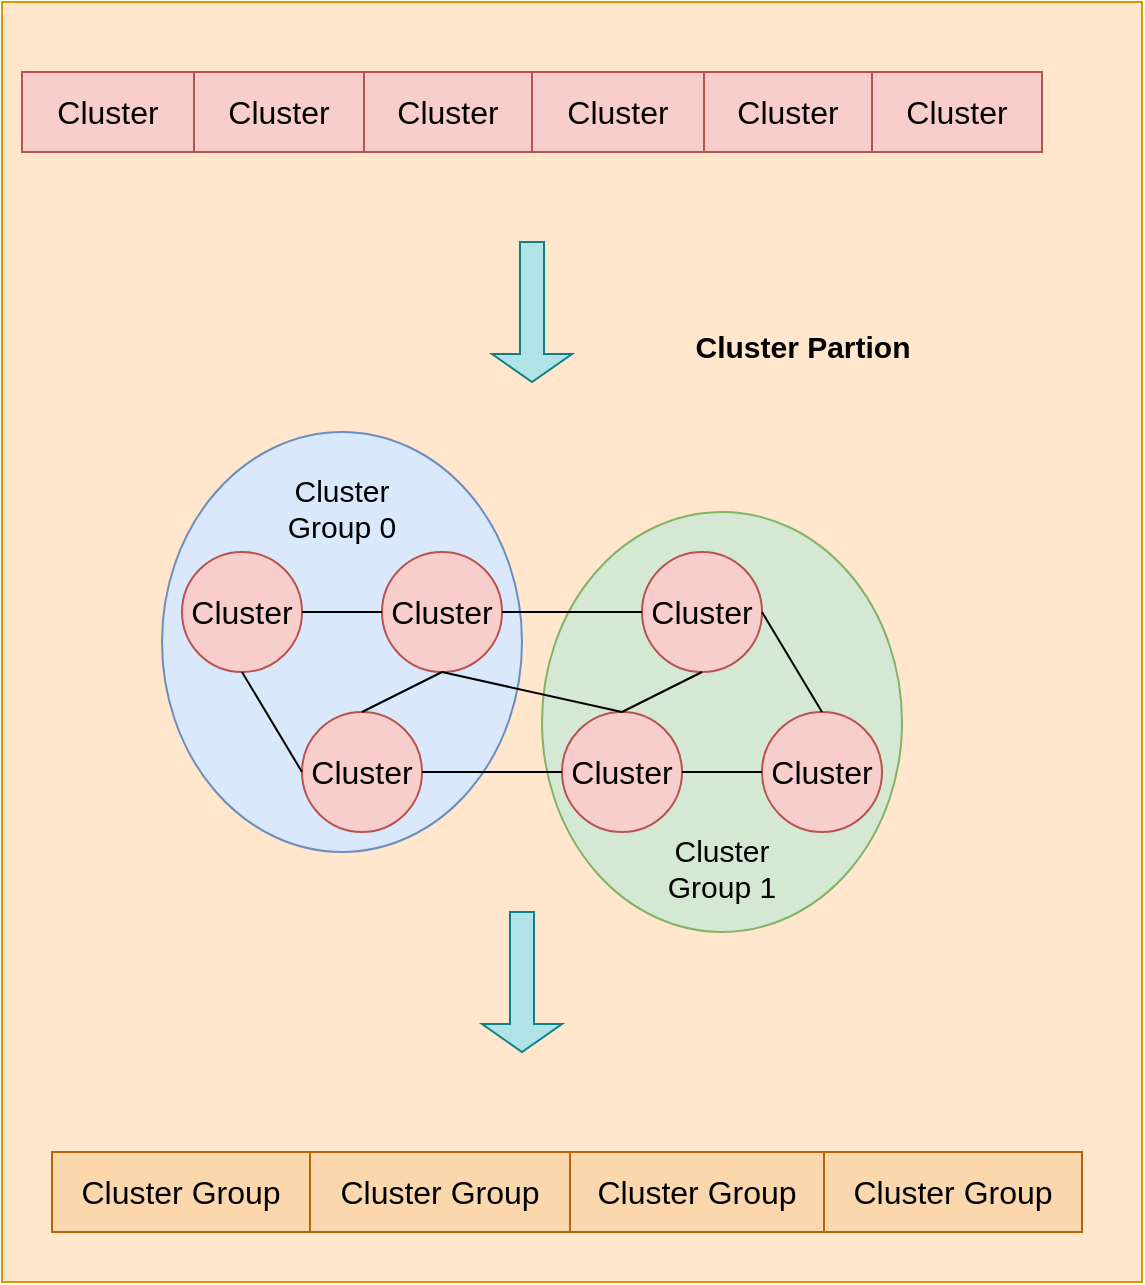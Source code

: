 <mxfile version="24.2.5" type="device">
  <diagram name="第 1 页" id="avbMNw8-js4K3P1x5fn3">
    <mxGraphModel dx="2074" dy="1205" grid="1" gridSize="10" guides="1" tooltips="1" connect="1" arrows="1" fold="1" page="1" pageScale="1" pageWidth="827" pageHeight="1169" math="0" shadow="0">
      <root>
        <mxCell id="0" />
        <mxCell id="1" parent="0" />
        <mxCell id="kZOT7CUKK4h2_xGk0QCZ-37" value="" style="rounded=0;whiteSpace=wrap;html=1;fillColor=#ffe6cc;strokeColor=#d79b00;" vertex="1" parent="1">
          <mxGeometry x="160" y="865" width="570" height="640" as="geometry" />
        </mxCell>
        <mxCell id="kZOT7CUKK4h2_xGk0QCZ-1" value="" style="shape=table;startSize=0;container=1;collapsible=0;childLayout=tableLayout;fontSize=16;fillColor=#f8cecc;strokeColor=#b85450;" vertex="1" parent="1">
          <mxGeometry x="170" y="900" width="510" height="40" as="geometry" />
        </mxCell>
        <mxCell id="kZOT7CUKK4h2_xGk0QCZ-2" value="" style="shape=tableRow;horizontal=0;startSize=0;swimlaneHead=0;swimlaneBody=0;strokeColor=inherit;top=0;left=0;bottom=0;right=0;collapsible=0;dropTarget=0;fillColor=none;points=[[0,0.5],[1,0.5]];portConstraint=eastwest;fontSize=16;" vertex="1" parent="kZOT7CUKK4h2_xGk0QCZ-1">
          <mxGeometry width="510" height="40" as="geometry" />
        </mxCell>
        <mxCell id="kZOT7CUKK4h2_xGk0QCZ-3" value="Cluster" style="shape=partialRectangle;html=1;whiteSpace=wrap;connectable=0;strokeColor=inherit;overflow=hidden;fillColor=none;top=0;left=0;bottom=0;right=0;pointerEvents=1;fontSize=16;" vertex="1" parent="kZOT7CUKK4h2_xGk0QCZ-2">
          <mxGeometry width="86" height="40" as="geometry">
            <mxRectangle width="86" height="40" as="alternateBounds" />
          </mxGeometry>
        </mxCell>
        <mxCell id="kZOT7CUKK4h2_xGk0QCZ-4" value="Cluster" style="shape=partialRectangle;html=1;whiteSpace=wrap;connectable=0;strokeColor=inherit;overflow=hidden;fillColor=none;top=0;left=0;bottom=0;right=0;pointerEvents=1;fontSize=16;" vertex="1" parent="kZOT7CUKK4h2_xGk0QCZ-2">
          <mxGeometry x="86" width="85" height="40" as="geometry">
            <mxRectangle width="85" height="40" as="alternateBounds" />
          </mxGeometry>
        </mxCell>
        <mxCell id="kZOT7CUKK4h2_xGk0QCZ-5" value="Cluster" style="shape=partialRectangle;html=1;whiteSpace=wrap;connectable=0;strokeColor=inherit;overflow=hidden;fillColor=none;top=0;left=0;bottom=0;right=0;pointerEvents=1;fontSize=16;" vertex="1" parent="kZOT7CUKK4h2_xGk0QCZ-2">
          <mxGeometry x="171" width="84" height="40" as="geometry">
            <mxRectangle width="84" height="40" as="alternateBounds" />
          </mxGeometry>
        </mxCell>
        <mxCell id="kZOT7CUKK4h2_xGk0QCZ-6" value="Cluster" style="shape=partialRectangle;html=1;whiteSpace=wrap;connectable=0;strokeColor=inherit;overflow=hidden;fillColor=none;top=0;left=0;bottom=0;right=0;pointerEvents=1;fontSize=16;" vertex="1" parent="kZOT7CUKK4h2_xGk0QCZ-2">
          <mxGeometry x="255" width="86" height="40" as="geometry">
            <mxRectangle width="86" height="40" as="alternateBounds" />
          </mxGeometry>
        </mxCell>
        <mxCell id="kZOT7CUKK4h2_xGk0QCZ-7" value="Cluster" style="shape=partialRectangle;html=1;whiteSpace=wrap;connectable=0;strokeColor=inherit;overflow=hidden;fillColor=none;top=0;left=0;bottom=0;right=0;pointerEvents=1;fontSize=16;" vertex="1" parent="kZOT7CUKK4h2_xGk0QCZ-2">
          <mxGeometry x="341" width="84" height="40" as="geometry">
            <mxRectangle width="84" height="40" as="alternateBounds" />
          </mxGeometry>
        </mxCell>
        <mxCell id="kZOT7CUKK4h2_xGk0QCZ-8" value="Cluster" style="shape=partialRectangle;html=1;whiteSpace=wrap;connectable=0;strokeColor=inherit;overflow=hidden;fillColor=none;top=0;left=0;bottom=0;right=0;pointerEvents=1;fontSize=16;" vertex="1" parent="kZOT7CUKK4h2_xGk0QCZ-2">
          <mxGeometry x="425" width="85" height="40" as="geometry">
            <mxRectangle width="85" height="40" as="alternateBounds" />
          </mxGeometry>
        </mxCell>
        <mxCell id="kZOT7CUKK4h2_xGk0QCZ-9" value="" style="ellipse;whiteSpace=wrap;html=1;fillColor=#d5e8d4;strokeColor=#82b366;" vertex="1" parent="1">
          <mxGeometry x="430" y="1120" width="180" height="210" as="geometry" />
        </mxCell>
        <mxCell id="kZOT7CUKK4h2_xGk0QCZ-10" value="" style="ellipse;whiteSpace=wrap;html=1;fillColor=#dae8fc;strokeColor=#6c8ebf;" vertex="1" parent="1">
          <mxGeometry x="240" y="1080" width="180" height="210" as="geometry" />
        </mxCell>
        <mxCell id="kZOT7CUKK4h2_xGk0QCZ-11" value="Cluster" style="ellipse;whiteSpace=wrap;html=1;aspect=fixed;fontSize=16;fillColor=#f8cecc;strokeColor=#b85450;" vertex="1" parent="1">
          <mxGeometry x="250" y="1140" width="60" height="60" as="geometry" />
        </mxCell>
        <mxCell id="kZOT7CUKK4h2_xGk0QCZ-12" value="Cluster" style="ellipse;whiteSpace=wrap;html=1;aspect=fixed;fontSize=16;fillColor=#f8cecc;strokeColor=#b85450;" vertex="1" parent="1">
          <mxGeometry x="350" y="1140" width="60" height="60" as="geometry" />
        </mxCell>
        <mxCell id="kZOT7CUKK4h2_xGk0QCZ-13" value="Cluster" style="ellipse;whiteSpace=wrap;html=1;aspect=fixed;fontSize=16;fillColor=#f8cecc;strokeColor=#b85450;" vertex="1" parent="1">
          <mxGeometry x="480" y="1140" width="60" height="60" as="geometry" />
        </mxCell>
        <mxCell id="kZOT7CUKK4h2_xGk0QCZ-14" value="Cluster" style="ellipse;whiteSpace=wrap;html=1;aspect=fixed;fontSize=16;fillColor=#f8cecc;strokeColor=#b85450;" vertex="1" parent="1">
          <mxGeometry x="540" y="1220" width="60" height="60" as="geometry" />
        </mxCell>
        <mxCell id="kZOT7CUKK4h2_xGk0QCZ-15" value="Cluster" style="ellipse;whiteSpace=wrap;html=1;aspect=fixed;fontSize=16;fillColor=#f8cecc;strokeColor=#b85450;" vertex="1" parent="1">
          <mxGeometry x="310" y="1220" width="60" height="60" as="geometry" />
        </mxCell>
        <mxCell id="kZOT7CUKK4h2_xGk0QCZ-16" value="Cluster" style="ellipse;whiteSpace=wrap;html=1;aspect=fixed;fontSize=16;fillColor=#f8cecc;strokeColor=#b85450;" vertex="1" parent="1">
          <mxGeometry x="440" y="1220" width="60" height="60" as="geometry" />
        </mxCell>
        <mxCell id="kZOT7CUKK4h2_xGk0QCZ-17" value="" style="endArrow=none;html=1;rounded=0;exitX=1;exitY=0.5;exitDx=0;exitDy=0;entryX=0;entryY=0.5;entryDx=0;entryDy=0;" edge="1" parent="1" source="kZOT7CUKK4h2_xGk0QCZ-11" target="kZOT7CUKK4h2_xGk0QCZ-12">
          <mxGeometry width="50" height="50" relative="1" as="geometry">
            <mxPoint x="420" y="1160" as="sourcePoint" />
            <mxPoint x="470" y="1110" as="targetPoint" />
          </mxGeometry>
        </mxCell>
        <mxCell id="kZOT7CUKK4h2_xGk0QCZ-18" value="" style="endArrow=none;html=1;rounded=0;exitX=0;exitY=0.5;exitDx=0;exitDy=0;entryX=1;entryY=0.5;entryDx=0;entryDy=0;" edge="1" parent="1" source="kZOT7CUKK4h2_xGk0QCZ-13" target="kZOT7CUKK4h2_xGk0QCZ-12">
          <mxGeometry width="50" height="50" relative="1" as="geometry">
            <mxPoint x="320" y="1180" as="sourcePoint" />
            <mxPoint x="360" y="1180" as="targetPoint" />
          </mxGeometry>
        </mxCell>
        <mxCell id="kZOT7CUKK4h2_xGk0QCZ-19" value="" style="endArrow=none;html=1;rounded=0;exitX=0.5;exitY=1;exitDx=0;exitDy=0;entryX=0.5;entryY=0;entryDx=0;entryDy=0;" edge="1" parent="1" source="kZOT7CUKK4h2_xGk0QCZ-12" target="kZOT7CUKK4h2_xGk0QCZ-15">
          <mxGeometry width="50" height="50" relative="1" as="geometry">
            <mxPoint x="460" y="1180" as="sourcePoint" />
            <mxPoint x="420" y="1180" as="targetPoint" />
          </mxGeometry>
        </mxCell>
        <mxCell id="kZOT7CUKK4h2_xGk0QCZ-20" value="" style="endArrow=none;html=1;rounded=0;exitX=1;exitY=0.5;exitDx=0;exitDy=0;entryX=0;entryY=0.5;entryDx=0;entryDy=0;" edge="1" parent="1" source="kZOT7CUKK4h2_xGk0QCZ-15" target="kZOT7CUKK4h2_xGk0QCZ-16">
          <mxGeometry width="50" height="50" relative="1" as="geometry">
            <mxPoint x="320" y="1180" as="sourcePoint" />
            <mxPoint x="360" y="1180" as="targetPoint" />
          </mxGeometry>
        </mxCell>
        <mxCell id="kZOT7CUKK4h2_xGk0QCZ-21" value="" style="endArrow=none;html=1;rounded=0;exitX=1;exitY=0.5;exitDx=0;exitDy=0;entryX=0;entryY=0.5;entryDx=0;entryDy=0;" edge="1" parent="1" source="kZOT7CUKK4h2_xGk0QCZ-16" target="kZOT7CUKK4h2_xGk0QCZ-14">
          <mxGeometry width="50" height="50" relative="1" as="geometry">
            <mxPoint x="380" y="1260" as="sourcePoint" />
            <mxPoint x="420" y="1260" as="targetPoint" />
          </mxGeometry>
        </mxCell>
        <mxCell id="kZOT7CUKK4h2_xGk0QCZ-22" value="" style="endArrow=none;html=1;rounded=0;exitX=1;exitY=0.5;exitDx=0;exitDy=0;entryX=0.5;entryY=0;entryDx=0;entryDy=0;" edge="1" parent="1" source="kZOT7CUKK4h2_xGk0QCZ-13" target="kZOT7CUKK4h2_xGk0QCZ-14">
          <mxGeometry width="50" height="50" relative="1" as="geometry">
            <mxPoint x="480" y="1260" as="sourcePoint" />
            <mxPoint x="520" y="1260" as="targetPoint" />
          </mxGeometry>
        </mxCell>
        <mxCell id="kZOT7CUKK4h2_xGk0QCZ-23" value="" style="endArrow=none;html=1;rounded=0;exitX=0.5;exitY=1;exitDx=0;exitDy=0;entryX=0.5;entryY=0;entryDx=0;entryDy=0;" edge="1" parent="1" source="kZOT7CUKK4h2_xGk0QCZ-13" target="kZOT7CUKK4h2_xGk0QCZ-16">
          <mxGeometry width="50" height="50" relative="1" as="geometry">
            <mxPoint x="502" y="1207" as="sourcePoint" />
            <mxPoint x="529" y="1239" as="targetPoint" />
          </mxGeometry>
        </mxCell>
        <mxCell id="kZOT7CUKK4h2_xGk0QCZ-24" value="" style="endArrow=none;html=1;rounded=0;exitX=0.5;exitY=1;exitDx=0;exitDy=0;entryX=0.5;entryY=0;entryDx=0;entryDy=0;" edge="1" parent="1" source="kZOT7CUKK4h2_xGk0QCZ-12" target="kZOT7CUKK4h2_xGk0QCZ-16">
          <mxGeometry width="50" height="50" relative="1" as="geometry">
            <mxPoint x="490" y="1210" as="sourcePoint" />
            <mxPoint x="550" y="1230" as="targetPoint" />
          </mxGeometry>
        </mxCell>
        <mxCell id="kZOT7CUKK4h2_xGk0QCZ-25" value="" style="endArrow=none;html=1;rounded=0;exitX=0.5;exitY=1;exitDx=0;exitDy=0;entryX=0;entryY=0.5;entryDx=0;entryDy=0;" edge="1" parent="1" source="kZOT7CUKK4h2_xGk0QCZ-11" target="kZOT7CUKK4h2_xGk0QCZ-15">
          <mxGeometry width="50" height="50" relative="1" as="geometry">
            <mxPoint x="390" y="1210" as="sourcePoint" />
            <mxPoint x="450" y="1230" as="targetPoint" />
          </mxGeometry>
        </mxCell>
        <mxCell id="kZOT7CUKK4h2_xGk0QCZ-26" value="" style="shape=singleArrow;direction=south;whiteSpace=wrap;html=1;fillColor=#b0e3e6;strokeColor=#0e8088;" vertex="1" parent="1">
          <mxGeometry x="405" y="985" width="40" height="70" as="geometry" />
        </mxCell>
        <mxCell id="kZOT7CUKK4h2_xGk0QCZ-27" value="&lt;font style=&quot;font-size: 15px;&quot;&gt;Cluster Partion&lt;/font&gt;" style="text;strokeColor=none;fillColor=none;html=1;fontSize=24;fontStyle=1;verticalAlign=middle;align=center;" vertex="1" parent="1">
          <mxGeometry x="510" y="1015" width="100" height="40" as="geometry" />
        </mxCell>
        <mxCell id="kZOT7CUKK4h2_xGk0QCZ-28" value="" style="shape=singleArrow;direction=south;whiteSpace=wrap;html=1;fillColor=#b0e3e6;strokeColor=#0e8088;" vertex="1" parent="1">
          <mxGeometry x="400" y="1320" width="40" height="70" as="geometry" />
        </mxCell>
        <mxCell id="kZOT7CUKK4h2_xGk0QCZ-29" value="Cluster Group 0" style="text;html=1;align=center;verticalAlign=middle;whiteSpace=wrap;rounded=0;fontSize=15;" vertex="1" parent="1">
          <mxGeometry x="290" y="1100" width="80" height="35" as="geometry" />
        </mxCell>
        <mxCell id="kZOT7CUKK4h2_xGk0QCZ-30" value="Cluster Group 1" style="text;html=1;align=center;verticalAlign=middle;whiteSpace=wrap;rounded=0;fontSize=15;" vertex="1" parent="1">
          <mxGeometry x="480" y="1280" width="80" height="35" as="geometry" />
        </mxCell>
        <mxCell id="kZOT7CUKK4h2_xGk0QCZ-31" value="" style="shape=table;startSize=0;container=1;collapsible=0;childLayout=tableLayout;fontSize=16;fillColor=#fad7ac;strokeColor=#b46504;" vertex="1" parent="1">
          <mxGeometry x="185" y="1440" width="515" height="40" as="geometry" />
        </mxCell>
        <mxCell id="kZOT7CUKK4h2_xGk0QCZ-32" value="" style="shape=tableRow;horizontal=0;startSize=0;swimlaneHead=0;swimlaneBody=0;strokeColor=inherit;top=0;left=0;bottom=0;right=0;collapsible=0;dropTarget=0;fillColor=none;points=[[0,0.5],[1,0.5]];portConstraint=eastwest;fontSize=16;" vertex="1" parent="kZOT7CUKK4h2_xGk0QCZ-31">
          <mxGeometry width="515" height="40" as="geometry" />
        </mxCell>
        <mxCell id="kZOT7CUKK4h2_xGk0QCZ-33" value="Cluster Group" style="shape=partialRectangle;html=1;whiteSpace=wrap;connectable=0;strokeColor=inherit;overflow=hidden;fillColor=none;top=0;left=0;bottom=0;right=0;pointerEvents=1;fontSize=16;" vertex="1" parent="kZOT7CUKK4h2_xGk0QCZ-32">
          <mxGeometry width="129" height="40" as="geometry">
            <mxRectangle width="129" height="40" as="alternateBounds" />
          </mxGeometry>
        </mxCell>
        <mxCell id="kZOT7CUKK4h2_xGk0QCZ-34" value="Cluster Group" style="shape=partialRectangle;html=1;whiteSpace=wrap;connectable=0;strokeColor=inherit;overflow=hidden;fillColor=none;top=0;left=0;bottom=0;right=0;pointerEvents=1;fontSize=16;" vertex="1" parent="kZOT7CUKK4h2_xGk0QCZ-32">
          <mxGeometry x="129" width="130" height="40" as="geometry">
            <mxRectangle width="130" height="40" as="alternateBounds" />
          </mxGeometry>
        </mxCell>
        <mxCell id="kZOT7CUKK4h2_xGk0QCZ-35" value="Cluster Group" style="shape=partialRectangle;html=1;whiteSpace=wrap;connectable=0;strokeColor=inherit;overflow=hidden;fillColor=none;top=0;left=0;bottom=0;right=0;pointerEvents=1;fontSize=16;" vertex="1" parent="kZOT7CUKK4h2_xGk0QCZ-32">
          <mxGeometry x="259" width="127" height="40" as="geometry">
            <mxRectangle width="127" height="40" as="alternateBounds" />
          </mxGeometry>
        </mxCell>
        <mxCell id="kZOT7CUKK4h2_xGk0QCZ-36" value="Cluster Group" style="shape=partialRectangle;html=1;whiteSpace=wrap;connectable=0;strokeColor=inherit;overflow=hidden;fillColor=none;top=0;left=0;bottom=0;right=0;pointerEvents=1;fontSize=16;" vertex="1" parent="kZOT7CUKK4h2_xGk0QCZ-32">
          <mxGeometry x="386" width="129" height="40" as="geometry">
            <mxRectangle width="129" height="40" as="alternateBounds" />
          </mxGeometry>
        </mxCell>
      </root>
    </mxGraphModel>
  </diagram>
</mxfile>
